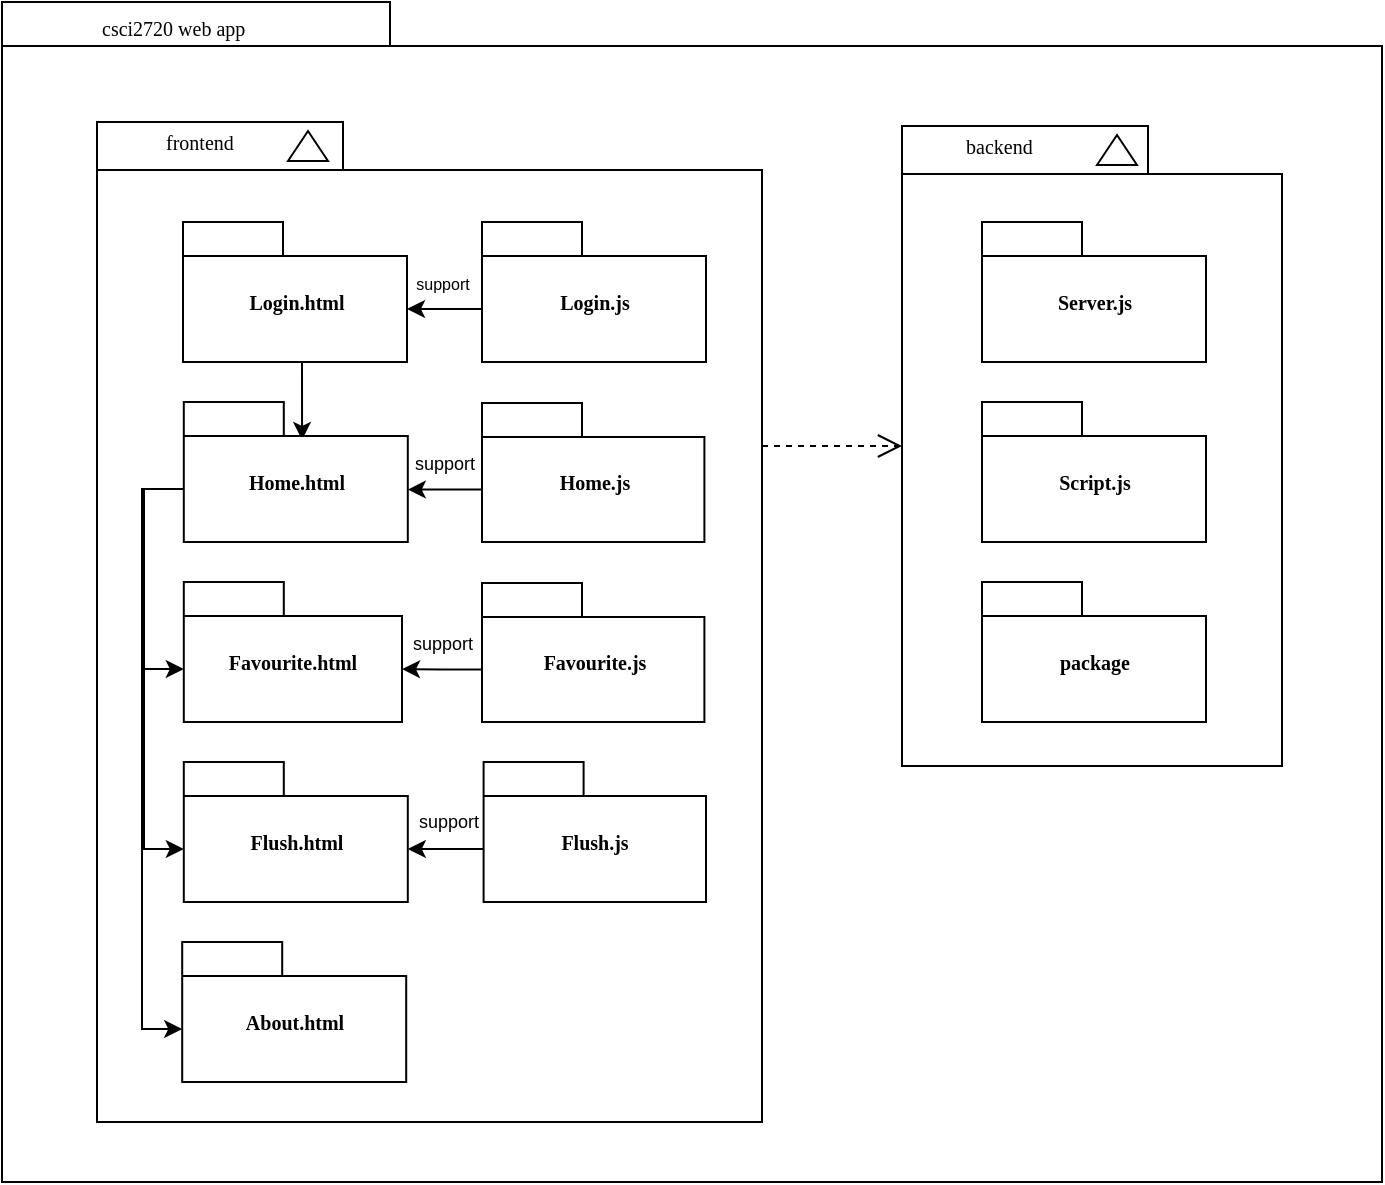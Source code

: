 <mxfile version="13.4.4" type="device"><diagram name="Page-1" id="b5b7bab2-c9e2-2cf4-8b2a-24fd1a2a6d21"><mxGraphModel dx="1186" dy="691" grid="1" gridSize="10" guides="1" tooltips="1" connect="1" arrows="0" fold="1" page="1" pageScale="1" pageWidth="827" pageHeight="1169" background="#ffffff" math="0" shadow="0"><root><mxCell id="0"/><mxCell id="1" parent="0"/><mxCell id="6e0c8c40b5770093-72" value="" style="shape=folder;fontStyle=1;spacingTop=10;tabWidth=194;tabHeight=22;tabPosition=left;html=1;rounded=0;shadow=0;comic=0;labelBackgroundColor=none;strokeWidth=1;fillColor=none;fontFamily=Verdana;fontSize=10;align=center;" parent="1" vertex="1"><mxGeometry x="69" y="40" width="690" height="590" as="geometry"/></mxCell><mxCell id="6e0c8c40b5770093-30" value="" style="group" parent="1" vertex="1" connectable="0"><mxGeometry x="519" y="102" width="230" height="480" as="geometry"/></mxCell><mxCell id="6e0c8c40b5770093-24" value="" style="group" parent="6e0c8c40b5770093-30" vertex="1" connectable="0"><mxGeometry width="230" height="480" as="geometry"/></mxCell><mxCell id="6e0c8c40b5770093-25" value="" style="shape=folder;fontStyle=1;spacingTop=10;tabWidth=123;tabHeight=24;tabPosition=left;html=1;rounded=0;shadow=0;comic=0;labelBackgroundColor=none;strokeWidth=1;fontFamily=Verdana;fontSize=10;align=center;" parent="6e0c8c40b5770093-24" vertex="1"><mxGeometry width="190" height="320" as="geometry"/></mxCell><mxCell id="6e0c8c40b5770093-29" value="" style="triangle;whiteSpace=wrap;html=1;rounded=0;shadow=0;comic=0;labelBackgroundColor=none;strokeWidth=1;fontFamily=Verdana;fontSize=10;align=center;rotation=-90;" parent="6e0c8c40b5770093-24" vertex="1"><mxGeometry x="100" y="2" width="15" height="20" as="geometry"/></mxCell><mxCell id="6e0c8c40b5770093-27" value="Server.js" style="shape=folder;fontStyle=1;spacingTop=10;tabWidth=50;tabHeight=17;tabPosition=left;html=1;rounded=0;shadow=0;comic=0;labelBackgroundColor=none;strokeWidth=1;fontFamily=Verdana;fontSize=10;align=center;" parent="6e0c8c40b5770093-24" vertex="1"><mxGeometry x="40" y="48" width="112" height="70" as="geometry"/></mxCell><mxCell id="6e0c8c40b5770093-31" value="Script.js" style="shape=folder;fontStyle=1;spacingTop=10;tabWidth=50;tabHeight=17;tabPosition=left;html=1;rounded=0;shadow=0;comic=0;labelBackgroundColor=none;strokeWidth=1;fontFamily=Verdana;fontSize=10;align=center;" parent="6e0c8c40b5770093-24" vertex="1"><mxGeometry x="40" y="138" width="112" height="70" as="geometry"/></mxCell><mxCell id="6e0c8c40b5770093-28" value="package" style="shape=folder;fontStyle=1;spacingTop=10;tabWidth=50;tabHeight=17;tabPosition=left;html=1;rounded=0;shadow=0;comic=0;labelBackgroundColor=none;strokeWidth=1;fontFamily=Verdana;fontSize=10;align=center;" parent="6e0c8c40b5770093-24" vertex="1"><mxGeometry x="40" y="228" width="112" height="70" as="geometry"/></mxCell><mxCell id="FR7bT3tD41kBeLeqR8eg-27" value="backend" style="text;html=1;align=left;verticalAlign=top;spacingTop=-4;fontSize=10;fontFamily=Verdana" vertex="1" parent="6e0c8c40b5770093-24"><mxGeometry x="30" y="2" width="130" height="20" as="geometry"/></mxCell><mxCell id="6e0c8c40b5770093-71" style="edgeStyle=elbowEdgeStyle;rounded=0;html=1;dashed=1;labelBackgroundColor=none;startFill=0;endArrow=open;endFill=0;endSize=10;fontFamily=Verdana;fontSize=10;elbow=vertical;" parent="1" source="6e0c8c40b5770093-33" target="6e0c8c40b5770093-25" edge="1"><mxGeometry relative="1" as="geometry"/></mxCell><mxCell id="6e0c8c40b5770093-33" value="" style="shape=folder;fontStyle=1;spacingTop=10;tabWidth=123;tabHeight=24;tabPosition=left;html=1;rounded=0;shadow=0;comic=0;labelBackgroundColor=none;strokeColor=#000000;strokeWidth=1;fillColor=#ffffff;fontFamily=Verdana;fontSize=10;fontColor=#000000;align=center;" parent="1" vertex="1"><mxGeometry x="116.5" y="100" width="332.5" height="500" as="geometry"/></mxCell><mxCell id="FR7bT3tD41kBeLeqR8eg-6" style="edgeStyle=orthogonalEdgeStyle;rounded=0;orthogonalLoop=1;jettySize=auto;html=1;exitX=0.5;exitY=1;exitDx=0;exitDy=0;exitPerimeter=0;entryX=0.528;entryY=0.271;entryDx=0;entryDy=0;entryPerimeter=0;" edge="1" parent="1" source="6e0c8c40b5770093-42" target="6e0c8c40b5770093-43"><mxGeometry relative="1" as="geometry"/></mxCell><mxCell id="6e0c8c40b5770093-42" value="Login.html" style="shape=folder;fontStyle=1;spacingTop=10;tabWidth=50;tabHeight=17;tabPosition=left;html=1;rounded=0;shadow=0;comic=0;labelBackgroundColor=none;strokeColor=#000000;strokeWidth=1;fillColor=#ffffff;fontFamily=Verdana;fontSize=10;fontColor=#000000;align=center;" parent="1" vertex="1"><mxGeometry x="159.5" y="150" width="112" height="70" as="geometry"/></mxCell><mxCell id="FR7bT3tD41kBeLeqR8eg-8" style="edgeStyle=orthogonalEdgeStyle;rounded=0;orthogonalLoop=1;jettySize=auto;html=1;exitX=0;exitY=0;exitDx=0;exitDy=43.5;exitPerimeter=0;entryX=0;entryY=0;entryDx=0;entryDy=43.5;entryPerimeter=0;" edge="1" parent="1" source="6e0c8c40b5770093-43" target="FR7bT3tD41kBeLeqR8eg-2"><mxGeometry relative="1" as="geometry"/></mxCell><mxCell id="FR7bT3tD41kBeLeqR8eg-9" style="edgeStyle=orthogonalEdgeStyle;rounded=0;orthogonalLoop=1;jettySize=auto;html=1;exitX=0;exitY=0;exitDx=0;exitDy=43.5;exitPerimeter=0;entryX=0;entryY=0;entryDx=0;entryDy=43.5;entryPerimeter=0;" edge="1" parent="1" source="6e0c8c40b5770093-43" target="FR7bT3tD41kBeLeqR8eg-4"><mxGeometry relative="1" as="geometry"><Array as="points"><mxPoint x="140" y="284"/><mxPoint x="140" y="464"/></Array></mxGeometry></mxCell><mxCell id="FR7bT3tD41kBeLeqR8eg-24" style="edgeStyle=orthogonalEdgeStyle;rounded=0;orthogonalLoop=1;jettySize=auto;html=1;exitX=0;exitY=0;exitDx=0;exitDy=43.5;exitPerimeter=0;entryX=0;entryY=0;entryDx=0;entryDy=43.5;entryPerimeter=0;fontSize=9;" edge="1" parent="1" source="6e0c8c40b5770093-43" target="FR7bT3tD41kBeLeqR8eg-22"><mxGeometry relative="1" as="geometry"><Array as="points"><mxPoint x="139" y="284"/><mxPoint x="139" y="554"/></Array></mxGeometry></mxCell><mxCell id="6e0c8c40b5770093-43" value="Home.html" style="shape=folder;fontStyle=1;spacingTop=10;tabWidth=50;tabHeight=17;tabPosition=left;html=1;rounded=0;shadow=0;comic=0;labelBackgroundColor=none;strokeColor=#000000;strokeWidth=1;fillColor=#ffffff;fontFamily=Verdana;fontSize=10;fontColor=#000000;align=center;" parent="1" vertex="1"><mxGeometry x="159.9" y="240" width="112" height="70" as="geometry"/></mxCell><mxCell id="FR7bT3tD41kBeLeqR8eg-11" style="edgeStyle=orthogonalEdgeStyle;rounded=0;orthogonalLoop=1;jettySize=auto;html=1;exitX=0;exitY=0;exitDx=0;exitDy=43.25;exitPerimeter=0;entryX=0;entryY=0;entryDx=112;entryDy=43.5;entryPerimeter=0;" edge="1" parent="1" source="6e0c8c40b5770093-44" target="6e0c8c40b5770093-43"><mxGeometry relative="1" as="geometry"/></mxCell><mxCell id="FR7bT3tD41kBeLeqR8eg-19" value="&lt;font style=&quot;font-size: 9px&quot;&gt;support&lt;/font&gt;" style="edgeLabel;html=1;align=center;verticalAlign=middle;resizable=0;points=[];" vertex="1" connectable="0" parent="FR7bT3tD41kBeLeqR8eg-11"><mxGeometry x="0.016" relative="1" as="geometry"><mxPoint y="-13.78" as="offset"/></mxGeometry></mxCell><mxCell id="6e0c8c40b5770093-44" value="Home.js" style="shape=folder;fontStyle=1;spacingTop=10;tabWidth=50;tabHeight=17;tabPosition=left;html=1;rounded=0;shadow=0;comic=0;labelBackgroundColor=none;strokeColor=#000000;strokeWidth=1;fillColor=#ffffff;fontFamily=Verdana;fontSize=10;fontColor=#000000;align=center;" parent="1" vertex="1"><mxGeometry x="309" y="240.5" width="111.2" height="69.5" as="geometry"/></mxCell><mxCell id="6e0c8c40b5770093-51" value="" style="triangle;whiteSpace=wrap;html=1;rounded=0;shadow=0;comic=0;labelBackgroundColor=none;strokeColor=#000000;strokeWidth=1;fillColor=#ffffff;fontFamily=Verdana;fontSize=10;fontColor=#000000;align=center;rotation=-90;" parent="1" vertex="1"><mxGeometry x="214.5" y="102" width="15" height="20" as="geometry"/></mxCell><mxCell id="6e0c8c40b5770093-73" value="csci2720 web app" style="text;html=1;align=left;verticalAlign=top;spacingTop=-4;fontSize=10;fontFamily=Verdana" parent="1" vertex="1"><mxGeometry x="116.5" y="44.5" width="130" height="20" as="geometry"/></mxCell><mxCell id="FR7bT3tD41kBeLeqR8eg-12" style="edgeStyle=orthogonalEdgeStyle;rounded=0;orthogonalLoop=1;jettySize=auto;html=1;exitX=0;exitY=0;exitDx=0;exitDy=43.5;exitPerimeter=0;entryX=0;entryY=0;entryDx=112;entryDy=43.5;entryPerimeter=0;" edge="1" parent="1" source="FR7bT3tD41kBeLeqR8eg-1" target="6e0c8c40b5770093-42"><mxGeometry relative="1" as="geometry"/></mxCell><mxCell id="FR7bT3tD41kBeLeqR8eg-15" value="&lt;font style=&quot;font-size: 8px&quot;&gt;support&lt;/font&gt;" style="edgeLabel;html=1;align=center;verticalAlign=middle;resizable=0;points=[];" vertex="1" connectable="0" parent="FR7bT3tD41kBeLeqR8eg-12"><mxGeometry x="0.067" relative="1" as="geometry"><mxPoint y="-13.5" as="offset"/></mxGeometry></mxCell><mxCell id="FR7bT3tD41kBeLeqR8eg-1" value="Login.js" style="shape=folder;fontStyle=1;spacingTop=10;tabWidth=50;tabHeight=17;tabPosition=left;html=1;rounded=0;shadow=0;comic=0;labelBackgroundColor=none;strokeColor=#000000;strokeWidth=1;fillColor=#ffffff;fontFamily=Verdana;fontSize=10;fontColor=#000000;align=center;" vertex="1" parent="1"><mxGeometry x="309" y="150" width="112" height="70" as="geometry"/></mxCell><mxCell id="FR7bT3tD41kBeLeqR8eg-2" value="Favourite.html" style="shape=folder;fontStyle=1;spacingTop=10;tabWidth=50;tabHeight=17;tabPosition=left;html=1;rounded=0;shadow=0;comic=0;labelBackgroundColor=none;strokeColor=#000000;strokeWidth=1;fillColor=#ffffff;fontFamily=Verdana;fontSize=10;fontColor=#000000;align=center;" vertex="1" parent="1"><mxGeometry x="159.9" y="330" width="109.1" height="70" as="geometry"/></mxCell><mxCell id="FR7bT3tD41kBeLeqR8eg-13" style="edgeStyle=orthogonalEdgeStyle;rounded=0;orthogonalLoop=1;jettySize=auto;html=1;exitX=0;exitY=0;exitDx=0;exitDy=43.25;exitPerimeter=0;entryX=0;entryY=0;entryDx=109.1;entryDy=43.5;entryPerimeter=0;" edge="1" parent="1" source="FR7bT3tD41kBeLeqR8eg-3" target="FR7bT3tD41kBeLeqR8eg-2"><mxGeometry relative="1" as="geometry"/></mxCell><mxCell id="FR7bT3tD41kBeLeqR8eg-20" value="&lt;font style=&quot;font-size: 9px&quot;&gt;support&lt;/font&gt;" style="edgeLabel;html=1;align=center;verticalAlign=middle;resizable=0;points=[];" vertex="1" connectable="0" parent="FR7bT3tD41kBeLeqR8eg-13"><mxGeometry x="0.007" y="-4" relative="1" as="geometry"><mxPoint x="-0.3" y="-9.5" as="offset"/></mxGeometry></mxCell><mxCell id="FR7bT3tD41kBeLeqR8eg-3" value="Favourite.js" style="shape=folder;fontStyle=1;spacingTop=10;tabWidth=50;tabHeight=17;tabPosition=left;html=1;rounded=0;shadow=0;comic=0;labelBackgroundColor=none;strokeColor=#000000;strokeWidth=1;fillColor=#ffffff;fontFamily=Verdana;fontSize=10;fontColor=#000000;align=center;" vertex="1" parent="1"><mxGeometry x="309" y="330.5" width="111.2" height="69.5" as="geometry"/></mxCell><mxCell id="FR7bT3tD41kBeLeqR8eg-4" value="Flush.html" style="shape=folder;fontStyle=1;spacingTop=10;tabWidth=50;tabHeight=17;tabPosition=left;html=1;rounded=0;shadow=0;comic=0;labelBackgroundColor=none;strokeColor=#000000;strokeWidth=1;fillColor=#ffffff;fontFamily=Verdana;fontSize=10;fontColor=#000000;align=center;" vertex="1" parent="1"><mxGeometry x="159.9" y="420" width="112" height="70" as="geometry"/></mxCell><mxCell id="FR7bT3tD41kBeLeqR8eg-14" style="edgeStyle=orthogonalEdgeStyle;rounded=0;orthogonalLoop=1;jettySize=auto;html=1;exitX=0;exitY=0;exitDx=0;exitDy=43.5;exitPerimeter=0;entryX=0;entryY=0;entryDx=112;entryDy=43.5;entryPerimeter=0;" edge="1" parent="1" source="FR7bT3tD41kBeLeqR8eg-5" target="FR7bT3tD41kBeLeqR8eg-4"><mxGeometry relative="1" as="geometry"/></mxCell><mxCell id="FR7bT3tD41kBeLeqR8eg-21" value="support" style="edgeLabel;html=1;align=center;verticalAlign=middle;resizable=0;points=[];fontSize=9;" vertex="1" connectable="0" parent="FR7bT3tD41kBeLeqR8eg-14"><mxGeometry x="-0.061" y="2" relative="1" as="geometry"><mxPoint y="-15.5" as="offset"/></mxGeometry></mxCell><mxCell id="FR7bT3tD41kBeLeqR8eg-5" value="Flush.js" style="shape=folder;fontStyle=1;spacingTop=10;tabWidth=50;tabHeight=17;tabPosition=left;html=1;rounded=0;shadow=0;comic=0;labelBackgroundColor=none;strokeColor=#000000;strokeWidth=1;fillColor=#ffffff;fontFamily=Verdana;fontSize=10;fontColor=#000000;align=center;" vertex="1" parent="1"><mxGeometry x="309.8" y="420" width="111.2" height="70" as="geometry"/></mxCell><mxCell id="FR7bT3tD41kBeLeqR8eg-22" value="About.html" style="shape=folder;fontStyle=1;spacingTop=10;tabWidth=50;tabHeight=17;tabPosition=left;html=1;rounded=0;shadow=0;comic=0;labelBackgroundColor=none;strokeColor=#000000;strokeWidth=1;fillColor=#ffffff;fontFamily=Verdana;fontSize=10;fontColor=#000000;align=center;" vertex="1" parent="1"><mxGeometry x="159.1" y="510" width="112" height="70" as="geometry"/></mxCell><mxCell id="FR7bT3tD41kBeLeqR8eg-26" value="frontend" style="text;html=1;align=left;verticalAlign=top;spacingTop=-4;fontSize=10;fontFamily=Verdana" vertex="1" parent="1"><mxGeometry x="149.45" y="102" width="130" height="20" as="geometry"/></mxCell></root></mxGraphModel></diagram></mxfile>